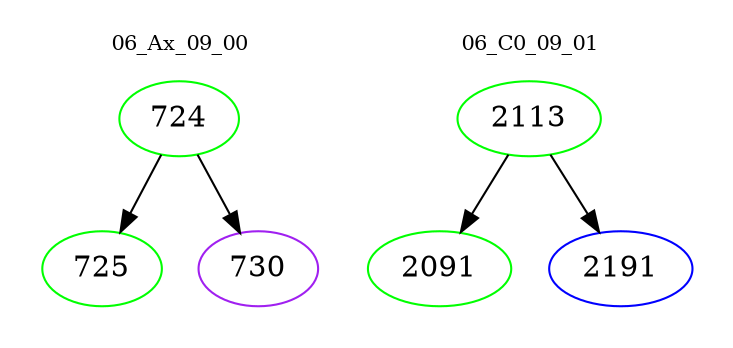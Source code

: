 digraph{
subgraph cluster_0 {
color = white
label = "06_Ax_09_00";
fontsize=10;
T0_724 [label="724", color="green"]
T0_724 -> T0_725 [color="black"]
T0_725 [label="725", color="green"]
T0_724 -> T0_730 [color="black"]
T0_730 [label="730", color="purple"]
}
subgraph cluster_1 {
color = white
label = "06_C0_09_01";
fontsize=10;
T1_2113 [label="2113", color="green"]
T1_2113 -> T1_2091 [color="black"]
T1_2091 [label="2091", color="green"]
T1_2113 -> T1_2191 [color="black"]
T1_2191 [label="2191", color="blue"]
}
}
